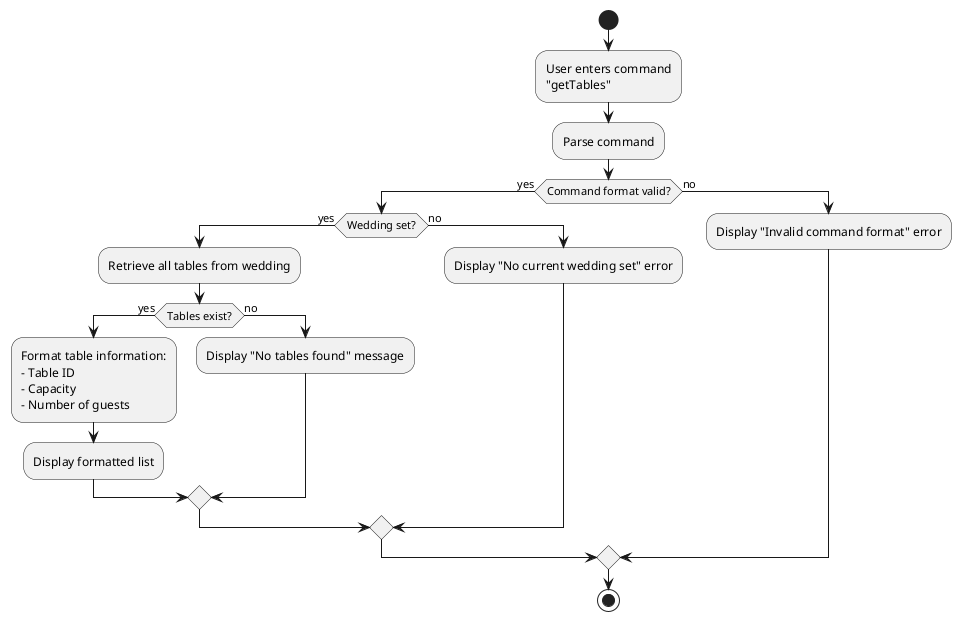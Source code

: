 @startuml
start

:User enters command
"getTables";

:Parse command;

if (Command format valid?) then (yes)
  if (Wedding set?) then (yes)
    :Retrieve all tables from wedding;
    if (Tables exist?) then (yes)
      :Format table information:
      - Table ID
      - Capacity
      - Number of guests;
      :Display formatted list;
    else (no)
      :Display "No tables found" message;
    endif
  else (no)
    :Display "No current wedding set" error;
  endif
else (no)
  :Display "Invalid command format" error;
endif

stop
@enduml